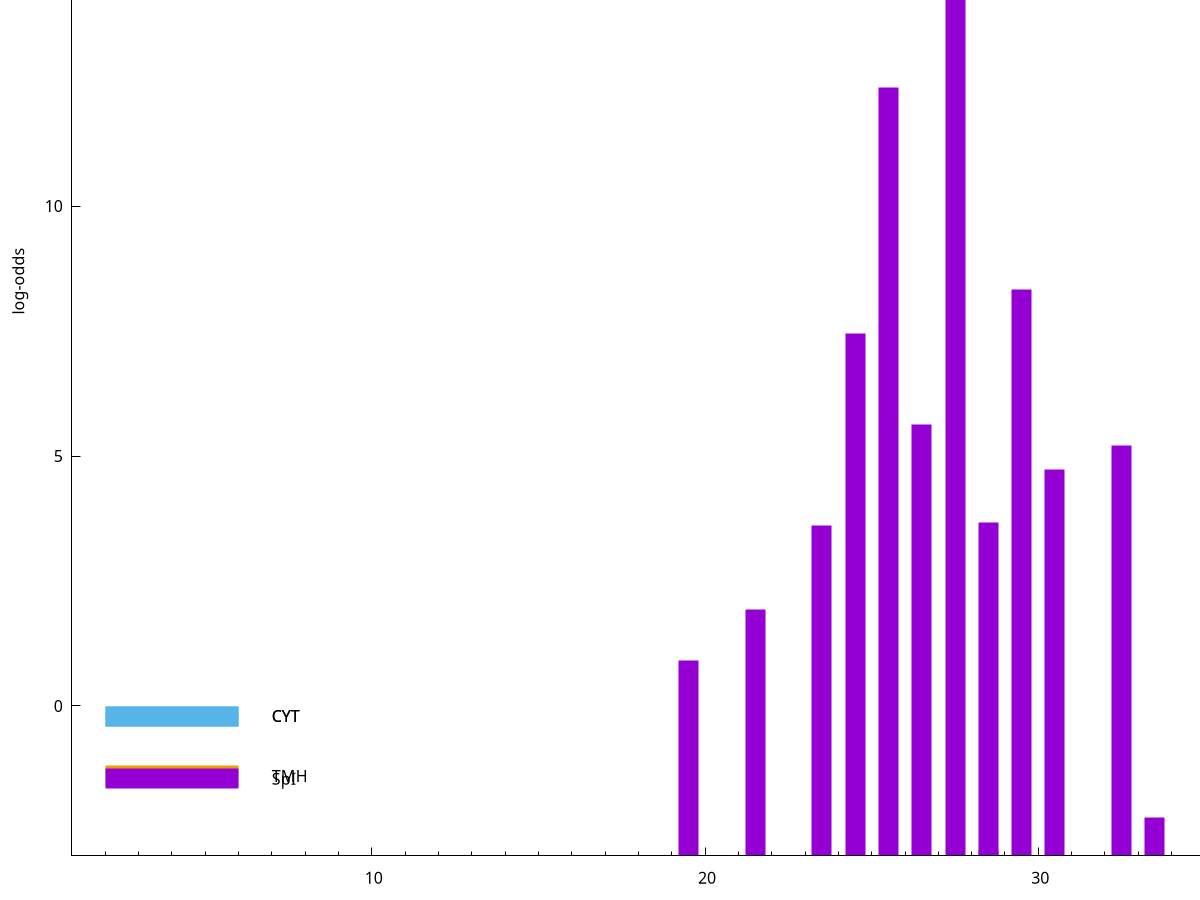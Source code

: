 set title "LipoP predictions for SRR5666568.gff"
set size 2., 1.4
set xrange [1:70] 
set mxtics 10
set yrange [-3:20]
set y2range [0:23]
set ylabel "log-odds"
set term postscript eps color solid "Helvetica" 30
set output "SRR5666568.gff230.eps"
set arrow from 2,16.187 to 6,16.187 nohead lt 1 lw 20
set label "SpI" at 7,16.187
set arrow from 2,14.457 to 6,14.457 nohead lt 4 lw 20
set label "TMH" at 7,14.457
set arrow from 2,-0.200913 to 6,-0.200913 nohead lt 3 lw 20
set label "CYT" at 7,-0.200913
set arrow from 2,-0.200913 to 6,-0.200913 nohead lt 3 lw 20
set label "CYT" at 7,-0.200913
set arrow from 2,-1.39863 to 6,-1.39863 nohead lt 4 lw 20
set label "TMH" at 7,-1.39863
set arrow from 2,-1.45692 to 6,-1.45692 nohead lt 1 lw 20
set label "SpI" at 7,-1.45692
set arrow from 2,16.187 to 6,16.187 nohead lt 1 lw 20
set label "SpI" at 7,16.187
# NOTE: The scores below are the log-odds scores with the threshold
# NOTE: subtracted (a hack to make gnuplot make the histogram all
# NOTE: look nice).
plot "-" axes x1y2 title "" with impulses lt 1 lw 20
27.500000 19.067600
25.500000 15.367100
29.500000 11.331410
24.500000 10.446240
26.500000 8.621490
32.500000 8.203150
30.500000 7.738470
28.500000 6.673440
23.500000 6.619760
21.500000 4.922850
19.500000 3.914034
33.500000 0.777030
28.500000 0.111450
e
exit
